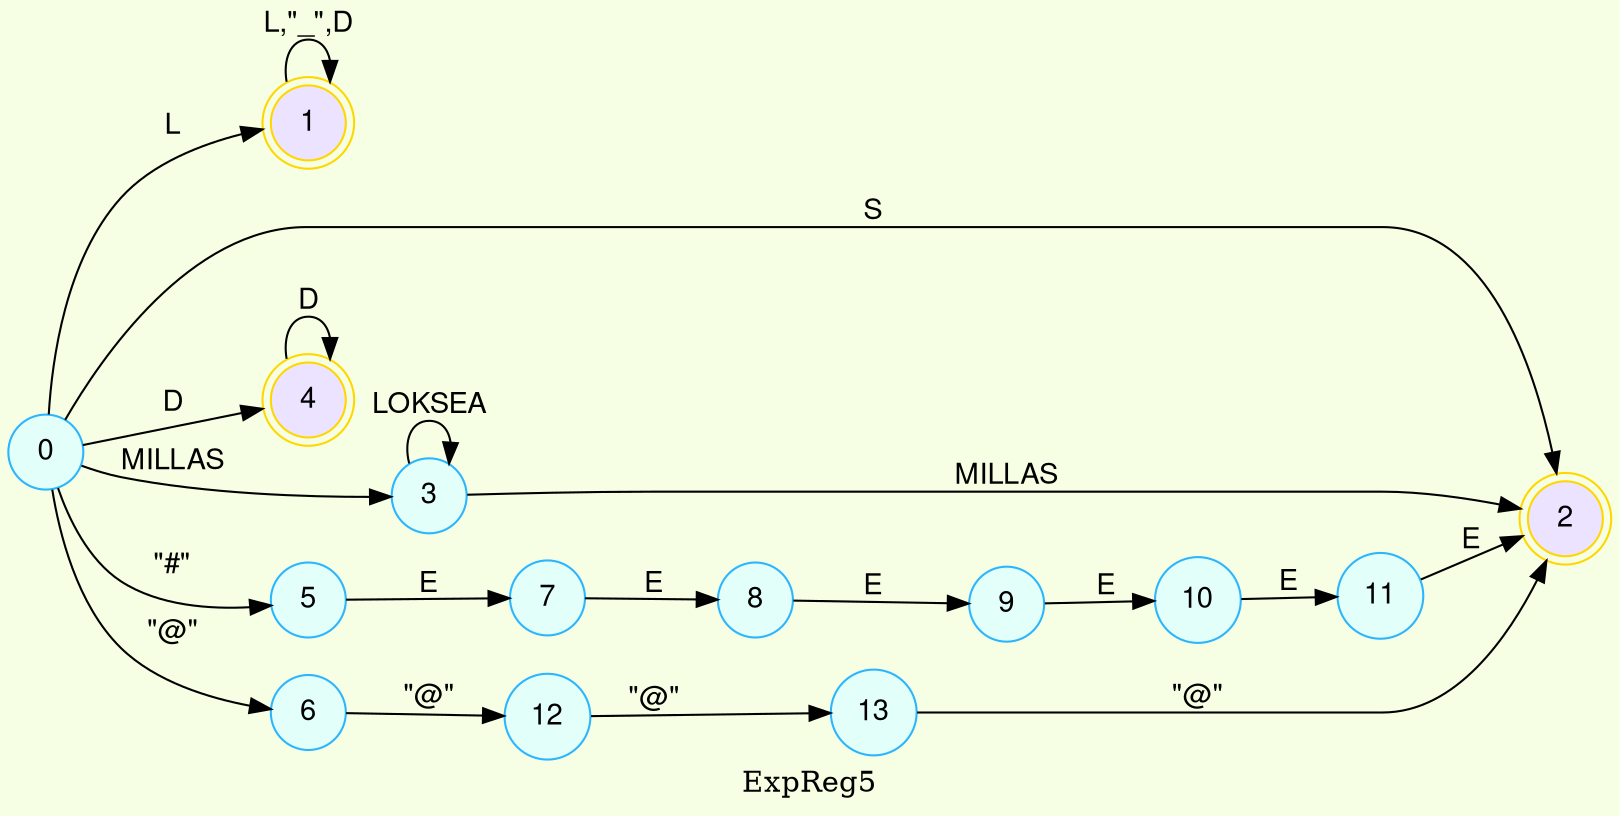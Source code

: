 digraph finite_state_machine {
	bgcolor = "#F6FFE3"
	node [fontname="Helvetica,Arial,sans-serif" ]
	edge [fontname="Helvetica,Arial,sans-serif"]
	rankdir=LR;
	node [shape = doublecircle, color = gold fillcolor="#EBE3FF" style =filled];1,2,4;
	node [shape = circle, color = "#2CB5FF" fillcolor="#E3FFFA" style =filled];

0->1[label = "L"];
0->2[label = "S"];
0->3[label = "MILLAS"];
0->4[label = "D"];
0->5[label = "\"#\""];
0->6[label = "\"@\""];
1->1[label = "L,\"_\",D"];
3->3[label = "LOKSEA"];
3->2[label = "MILLAS"];
4->4[label = "D"];
5->7[label = "E"];
7->8[label = "E"];
8->9[label = "E"];
9->10[label = "E"];
10->11[label = "E"];
11->2[label = "E"];
6->12[label = "\"@\""];
12->13[label = "\"@\""];
13->2[label = "\"@\""];
label= ExpReg5}